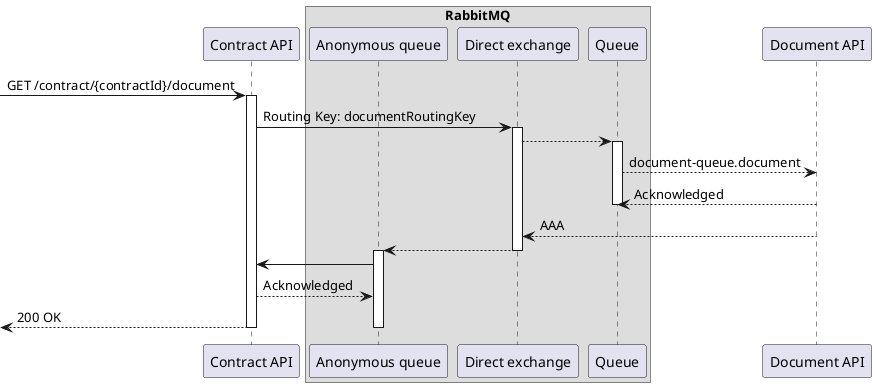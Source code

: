 @startuml
[-> "Contract API": GET /contract/{contractId}/document
activate "Contract API"
"Contract API" -> "Direct exchange": Routing Key: documentRoutingKey
box "RabbitMQ"
    participant "Anonymous queue"
    participant "Direct exchange"
    participant "Queue"
end box
activate "Direct exchange"
"Direct exchange" --> "Queue"
activate "Queue"
"Queue" --> "Document API":  document-queue.document
"Document API" --> "Queue":  Acknowledged
deactivate "Queue"
"Document API" --> "Direct exchange":  AAA
"Direct exchange" --> "Anonymous queue"
deactivate "Direct exchange"
activate "Anonymous queue"
"Anonymous queue" ->  "Contract API"
"Contract API" --> "Anonymous queue":  Acknowledged
[<-- "Contract API": 200 OK
deactivate "Anonymous queue"
deactivate "Contract API"
@enduml
